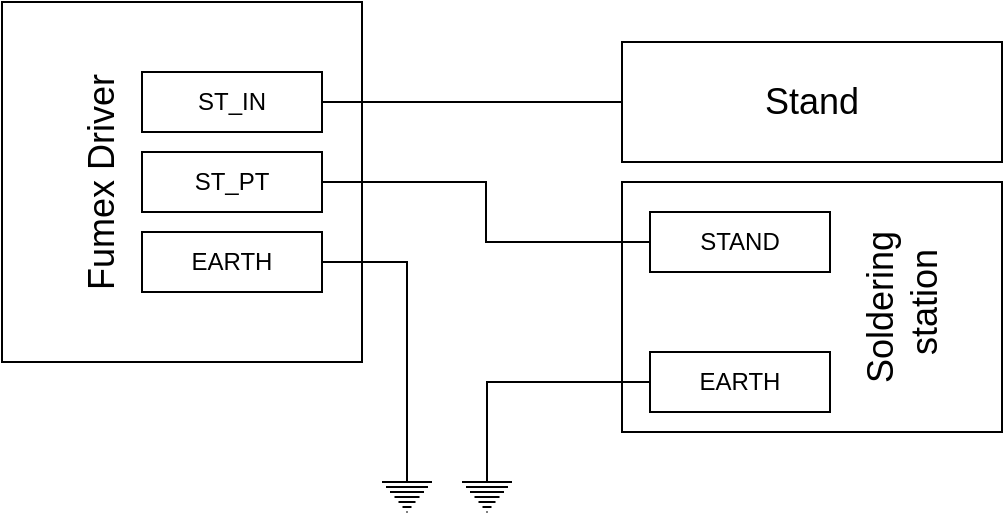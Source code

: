 <mxfile version="22.0.2" type="device">
  <diagram name="Strona-1" id="H24XLqZnmyVWx9IPfsuY">
    <mxGraphModel dx="1434" dy="851" grid="1" gridSize="10" guides="1" tooltips="1" connect="1" arrows="1" fold="1" page="1" pageScale="1" pageWidth="827" pageHeight="1169" math="0" shadow="0">
      <root>
        <mxCell id="0" />
        <mxCell id="1" parent="0" />
        <mxCell id="HrGur3v9jd0NdOozrnoq-2" value="" style="rounded=0;whiteSpace=wrap;html=1;" parent="1" vertex="1">
          <mxGeometry x="90" y="435" width="180" height="180" as="geometry" />
        </mxCell>
        <mxCell id="HrGur3v9jd0NdOozrnoq-10" value="ST_IN" style="rounded=0;whiteSpace=wrap;html=1;" parent="1" vertex="1">
          <mxGeometry x="160" y="470" width="90" height="30" as="geometry" />
        </mxCell>
        <mxCell id="HrGur3v9jd0NdOozrnoq-11" value="ST_PT" style="rounded=0;whiteSpace=wrap;html=1;" parent="1" vertex="1">
          <mxGeometry x="160" y="510" width="90" height="30" as="geometry" />
        </mxCell>
        <mxCell id="HrGur3v9jd0NdOozrnoq-12" value="EARTH" style="rounded=0;whiteSpace=wrap;html=1;" parent="1" vertex="1">
          <mxGeometry x="160" y="550" width="90" height="30" as="geometry" />
        </mxCell>
        <mxCell id="HrGur3v9jd0NdOozrnoq-17" value="&lt;font style=&quot;font-size: 18px;&quot;&gt;Fumex Driver&lt;/font&gt;" style="text;strokeColor=none;align=center;fillColor=none;html=1;verticalAlign=middle;whiteSpace=wrap;rounded=0;rotation=-90;" parent="1" vertex="1">
          <mxGeometry x="70" y="510" width="140" height="30" as="geometry" />
        </mxCell>
        <mxCell id="HrGur3v9jd0NdOozrnoq-20" style="edgeStyle=orthogonalEdgeStyle;rounded=0;orthogonalLoop=1;jettySize=auto;html=1;exitX=0;exitY=0.5;exitDx=0;exitDy=0;entryX=1;entryY=0.5;entryDx=0;entryDy=0;endArrow=none;endFill=0;" parent="1" source="HrGur3v9jd0NdOozrnoq-18" target="HrGur3v9jd0NdOozrnoq-10" edge="1">
          <mxGeometry relative="1" as="geometry" />
        </mxCell>
        <mxCell id="HrGur3v9jd0NdOozrnoq-18" value="&lt;font style=&quot;font-size: 18px;&quot;&gt;Stand&lt;/font&gt;" style="rounded=0;whiteSpace=wrap;html=1;" parent="1" vertex="1">
          <mxGeometry x="400" y="455" width="190" height="60" as="geometry" />
        </mxCell>
        <mxCell id="HrGur3v9jd0NdOozrnoq-21" value="" style="rounded=0;whiteSpace=wrap;html=1;" parent="1" vertex="1">
          <mxGeometry x="400" y="525" width="190" height="125" as="geometry" />
        </mxCell>
        <mxCell id="HrGur3v9jd0NdOozrnoq-24" style="edgeStyle=orthogonalEdgeStyle;rounded=0;orthogonalLoop=1;jettySize=auto;html=1;exitX=0;exitY=0.5;exitDx=0;exitDy=0;entryX=1;entryY=0.5;entryDx=0;entryDy=0;endArrow=none;endFill=0;" parent="1" source="HrGur3v9jd0NdOozrnoq-22" target="HrGur3v9jd0NdOozrnoq-11" edge="1">
          <mxGeometry relative="1" as="geometry" />
        </mxCell>
        <mxCell id="HrGur3v9jd0NdOozrnoq-22" value="STAND" style="rounded=0;whiteSpace=wrap;html=1;" parent="1" vertex="1">
          <mxGeometry x="414" y="540" width="90" height="30" as="geometry" />
        </mxCell>
        <mxCell id="HrGur3v9jd0NdOozrnoq-23" value="EARTH" style="rounded=0;whiteSpace=wrap;html=1;" parent="1" vertex="1">
          <mxGeometry x="414" y="610" width="90" height="30" as="geometry" />
        </mxCell>
        <mxCell id="HrGur3v9jd0NdOozrnoq-28" style="edgeStyle=orthogonalEdgeStyle;rounded=0;orthogonalLoop=1;jettySize=auto;html=1;exitX=0.5;exitY=0;exitDx=0;exitDy=0;exitPerimeter=0;entryX=1;entryY=0.5;entryDx=0;entryDy=0;endArrow=none;endFill=0;" parent="1" source="HrGur3v9jd0NdOozrnoq-26" target="HrGur3v9jd0NdOozrnoq-12" edge="1">
          <mxGeometry relative="1" as="geometry" />
        </mxCell>
        <mxCell id="HrGur3v9jd0NdOozrnoq-26" value="" style="pointerEvents=1;verticalLabelPosition=bottom;shadow=0;dashed=0;align=center;html=1;verticalAlign=top;shape=mxgraph.electrical.signal_sources.protective_earth;" parent="1" vertex="1">
          <mxGeometry x="280" y="670" width="25" height="20" as="geometry" />
        </mxCell>
        <mxCell id="HrGur3v9jd0NdOozrnoq-29" value="" style="pointerEvents=1;verticalLabelPosition=bottom;shadow=0;dashed=0;align=center;html=1;verticalAlign=top;shape=mxgraph.electrical.signal_sources.protective_earth;" parent="1" vertex="1">
          <mxGeometry x="320" y="670" width="25" height="20" as="geometry" />
        </mxCell>
        <mxCell id="HrGur3v9jd0NdOozrnoq-30" style="edgeStyle=orthogonalEdgeStyle;rounded=0;orthogonalLoop=1;jettySize=auto;html=1;exitX=0;exitY=0.5;exitDx=0;exitDy=0;entryX=0.5;entryY=0;entryDx=0;entryDy=0;entryPerimeter=0;endArrow=none;endFill=0;" parent="1" source="HrGur3v9jd0NdOozrnoq-23" target="HrGur3v9jd0NdOozrnoq-29" edge="1">
          <mxGeometry relative="1" as="geometry" />
        </mxCell>
        <mxCell id="yiEk_ydIAPidrz7zL2Z3-1" value="&lt;font style=&quot;font-size: 18px;&quot;&gt;Soldering&lt;br&gt;&amp;nbsp;station&lt;/font&gt;" style="text;strokeColor=none;align=center;fillColor=none;html=1;verticalAlign=middle;whiteSpace=wrap;rounded=0;rotation=-90;" vertex="1" parent="1">
          <mxGeometry x="470" y="572.5" width="140" height="30" as="geometry" />
        </mxCell>
      </root>
    </mxGraphModel>
  </diagram>
</mxfile>
